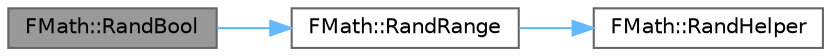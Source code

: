 digraph "FMath::RandBool"
{
 // INTERACTIVE_SVG=YES
 // LATEX_PDF_SIZE
  bgcolor="transparent";
  edge [fontname=Helvetica,fontsize=10,labelfontname=Helvetica,labelfontsize=10];
  node [fontname=Helvetica,fontsize=10,shape=box,height=0.2,width=0.4];
  rankdir="LR";
  Node1 [id="Node000001",label="FMath::RandBool",height=0.2,width=0.4,color="gray40", fillcolor="grey60", style="filled", fontcolor="black",tooltip="Util to generate a random boolean."];
  Node1 -> Node2 [id="edge1_Node000001_Node000002",color="steelblue1",style="solid",tooltip=" "];
  Node2 [id="Node000002",label="FMath::RandRange",height=0.2,width=0.4,color="grey40", fillcolor="white", style="filled",URL="$dc/d20/structFMath.html#a11a461cca3c8b846dab08102964fadc1",tooltip="Helper function for rand implementations."];
  Node2 -> Node3 [id="edge2_Node000002_Node000003",color="steelblue1",style="solid",tooltip=" "];
  Node3 [id="Node000003",label="FMath::RandHelper",height=0.2,width=0.4,color="grey40", fillcolor="white", style="filled",URL="$dc/d20/structFMath.html#a68b86b36dc3087fd3deecc3ea48ca035",tooltip="Helper function for rand implementations."];
}
